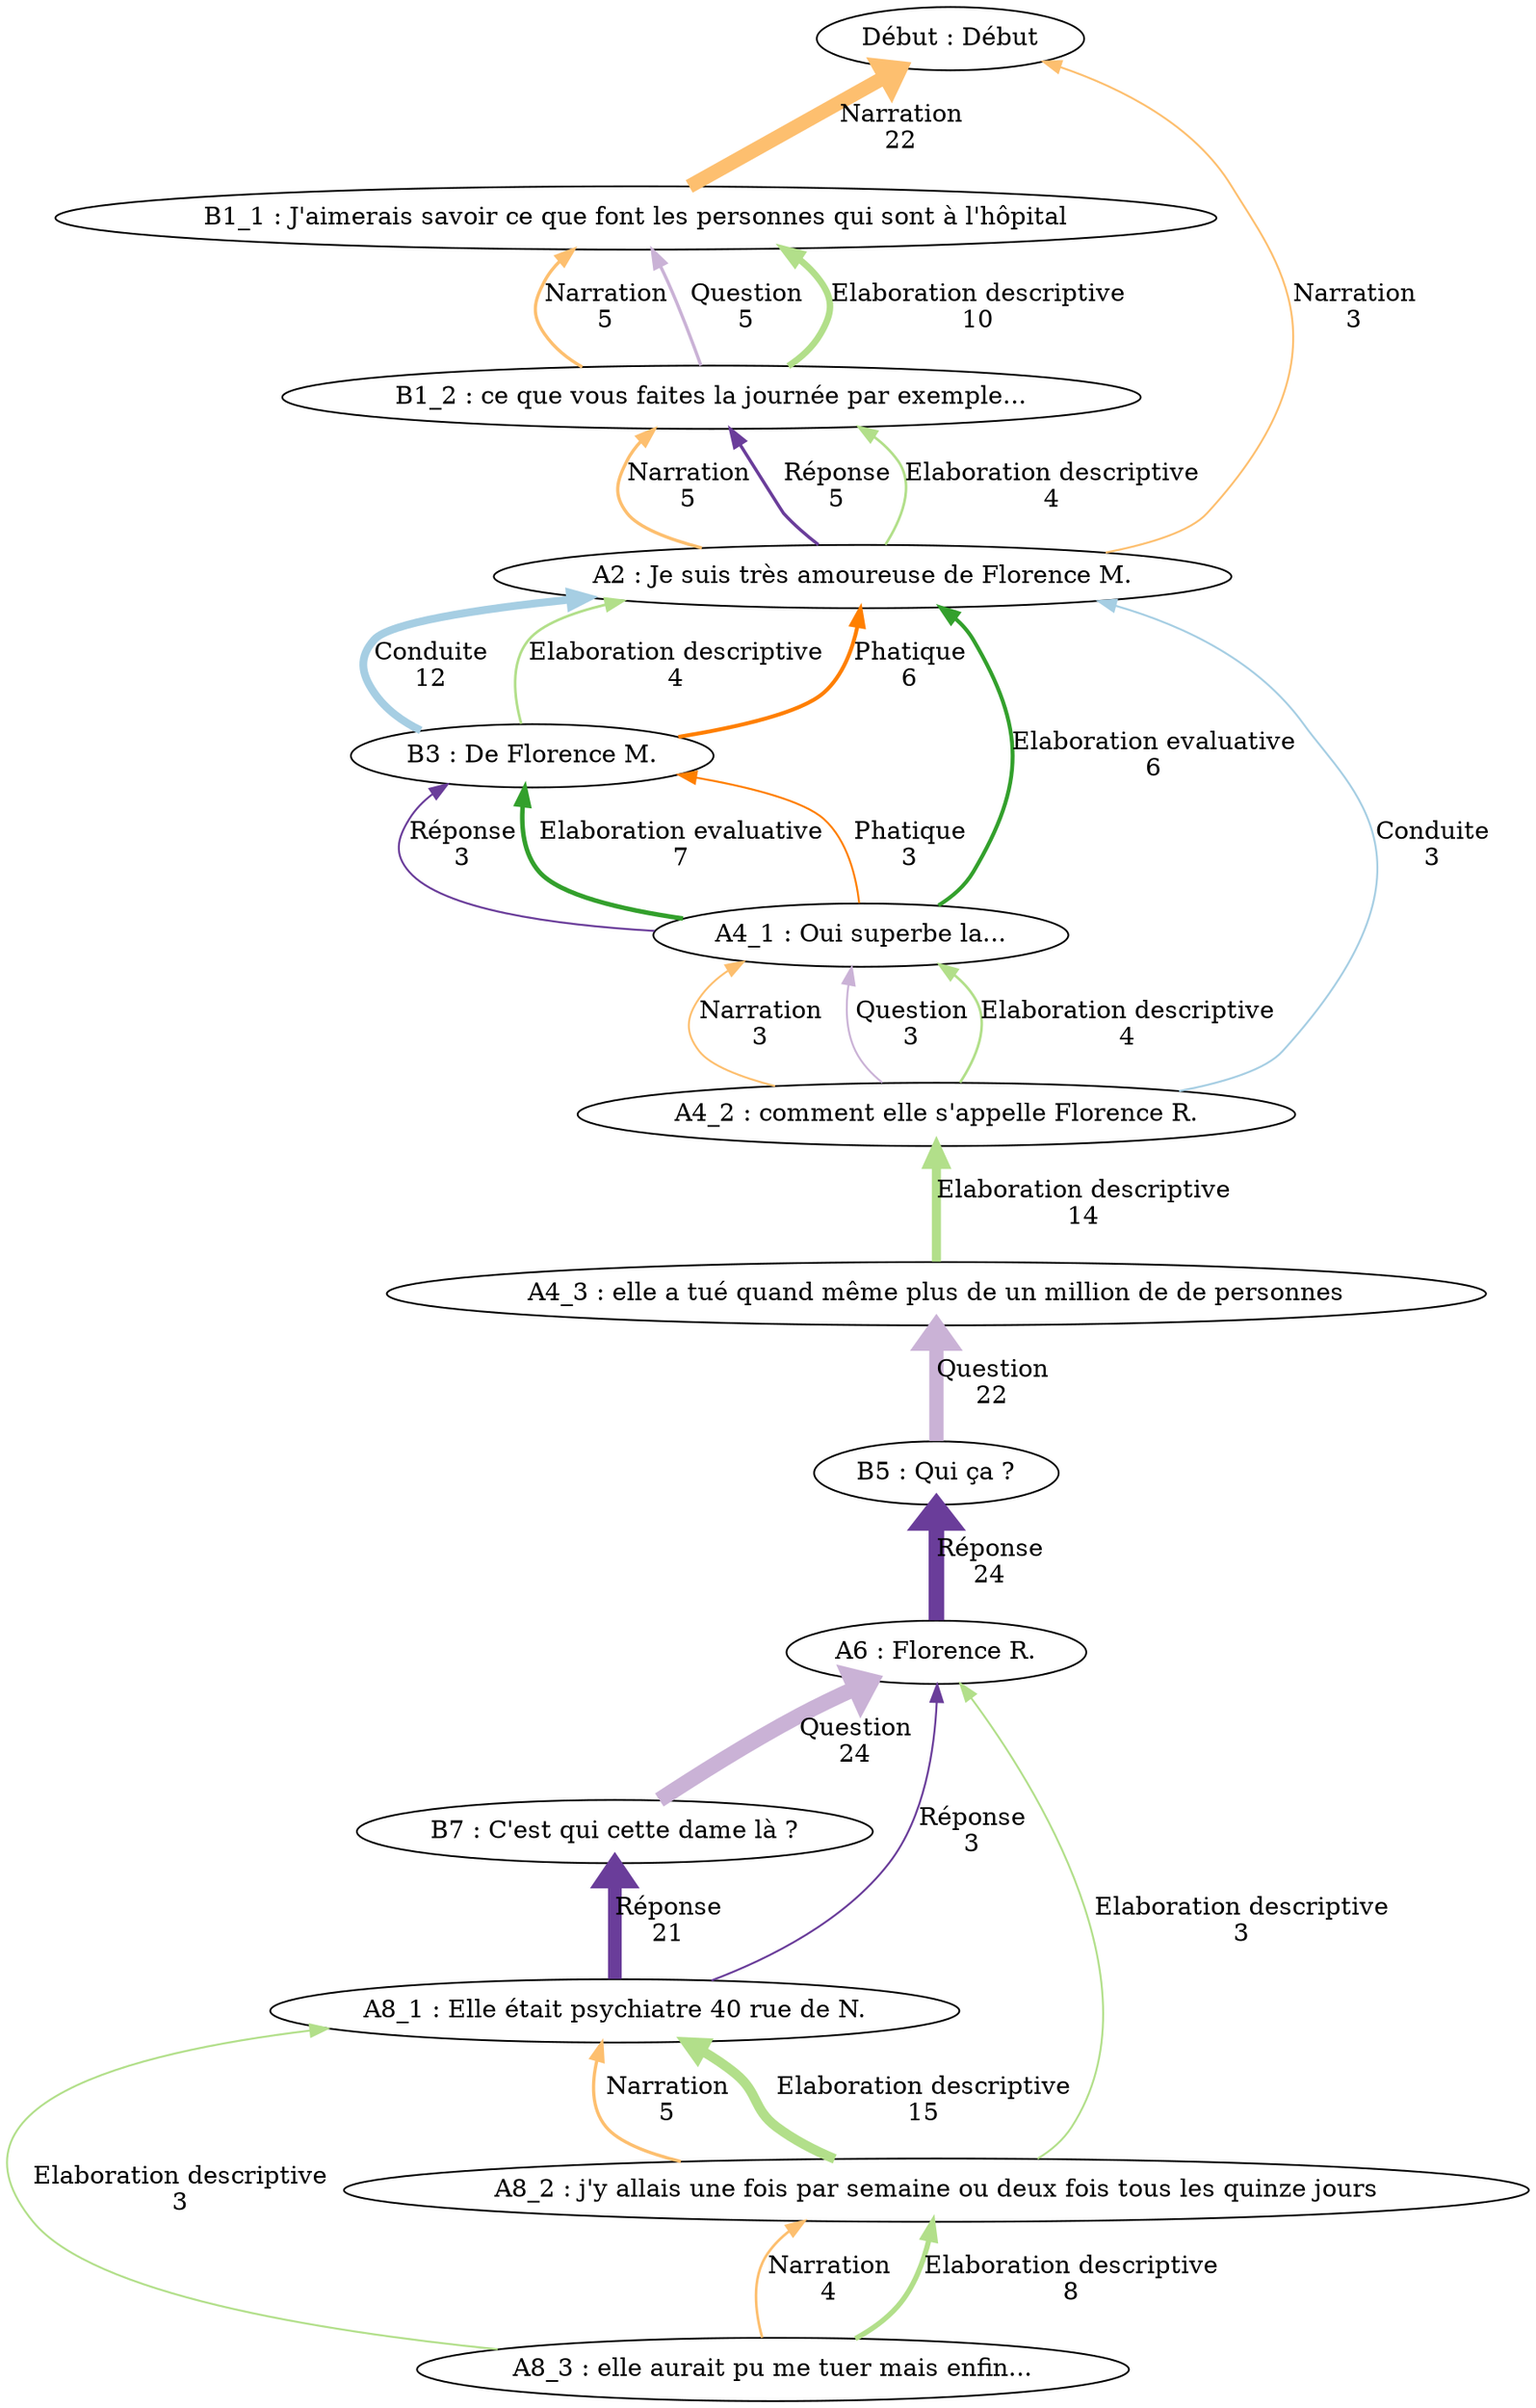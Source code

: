 digraph totalFlorence {
	"Début" [label="Début : Début"]
	B1_1 [label="B1_1 : J'aimerais savoir ce que font les personnes qui sont à l'hôpital"]
	B1_2 [label="B1_2 : ce que vous faites la journée par exemple..."]
	A2 [label="A2 : Je suis très amoureuse de Florence M."]
	B3 [label="B3 : De Florence M."]
	A4_1 [label="A4_1 : Oui superbe la..."]
	A4_2 [label="A4_2 : comment elle s'appelle Florence R."]
	A4_3 [label="A4_3 : elle a tué quand même plus de un million de de personnes"]
	B5 [label="B5 : Qui ça ?"]
	A6 [label="A6 : Florence R."]
	B7 [label="B7 : C'est qui cette dame là ?"]
	A8_1 [label="A8_1 : Elle était psychiatre 40 rue de N."]
	A8_2 [label="A8_2 : j'y allais une fois par semaine ou deux fois tous les quinze jours"]
	A8_3 [label="A8_3 : elle aurait pu me tuer mais enfin..."]
	A2 -> B3 [label="Conduite
12" color=1 colorscheme=paired11 dir=back penwidth=4.44444444444]
	A2 -> A4_2 [label="Conduite
3" color=1 colorscheme=paired11 dir=back penwidth=1.11111111111]
	B1_1 -> B1_2 [label="Elaboration descriptive
10" color=3 colorscheme=paired11 dir=back penwidth=3.7037037037]
	B1_2 -> A2 [label="Elaboration descriptive
4" color=3 colorscheme=paired11 dir=back penwidth=1.48148148148]
	A2 -> B3 [label="Elaboration descriptive
4" color=3 colorscheme=paired11 dir=back penwidth=1.48148148148]
	A4_1 -> A4_2 [label="Elaboration descriptive
4" color=3 colorscheme=paired11 dir=back penwidth=1.48148148148]
	A4_2 -> A4_3 [label="Elaboration descriptive
14" color=3 colorscheme=paired11 dir=back penwidth=5.18518518519]
	A6 -> A8_2 [label="Elaboration descriptive
3" color=3 colorscheme=paired11 dir=back penwidth=1.11111111111]
	A8_1 -> A8_2 [label="Elaboration descriptive
15" color=3 colorscheme=paired11 dir=back penwidth=5.55555555556]
	A8_1 -> A8_3 [label="Elaboration descriptive
3" color=3 colorscheme=paired11 dir=back penwidth=1.11111111111]
	A8_2 -> A8_3 [label="Elaboration descriptive
8" color=3 colorscheme=paired11 dir=back penwidth=2.96296296296]
	A2 -> A4_1 [label="Elaboration evaluative
6" color=4 colorscheme=paired11 dir=back penwidth=2.22222222222]
	B3 -> A4_1 [label="Elaboration evaluative
7" color=4 colorscheme=paired11 dir=back penwidth=2.59259259259]
	"Début" -> B1_1 [label="Narration
22" color=7 colorscheme=paired11 dir=back penwidth=8.14814814815]
	"Début" -> A2 [label="Narration
3" color=7 colorscheme=paired11 dir=back penwidth=1.11111111111]
	B1_1 -> B1_2 [label="Narration
5" color=7 colorscheme=paired11 dir=back penwidth=1.85185185185]
	B1_2 -> A2 [label="Narration
5" color=7 colorscheme=paired11 dir=back penwidth=1.85185185185]
	A4_1 -> A4_2 [label="Narration
3" color=7 colorscheme=paired11 dir=back penwidth=1.11111111111]
	A8_1 -> A8_2 [label="Narration
5" color=7 colorscheme=paired11 dir=back penwidth=1.85185185185]
	A8_2 -> A8_3 [label="Narration
4" color=7 colorscheme=paired11 dir=back penwidth=1.48148148148]
	A2 -> B3 [label="Phatique
6" color=8 colorscheme=paired11 dir=back penwidth=2.22222222222]
	B3 -> A4_1 [label="Phatique
3" color=8 colorscheme=paired11 dir=back penwidth=1.11111111111]
	B1_1 -> B1_2 [label="Question
5" color=9 colorscheme=paired11 dir=back penwidth=1.85185185185]
	A4_1 -> A4_2 [label="Question
3" color=9 colorscheme=paired11 dir=back penwidth=1.11111111111]
	A4_3 -> B5 [label="Question
22" color=9 colorscheme=paired11 dir=back penwidth=8.14814814815]
	A6 -> B7 [label="Question
24" color=9 colorscheme=paired11 dir=back penwidth=8.88888888889]
	B1_2 -> A2 [label="Réponse
5" color=10 colorscheme=paired11 dir=back penwidth=1.85185185185]
	B3 -> A4_1 [label="Réponse
3" color=10 colorscheme=paired11 dir=back penwidth=1.11111111111]
	B5 -> A6 [label="Réponse
24" color=10 colorscheme=paired11 dir=back penwidth=8.88888888889]
	A6 -> A8_1 [label="Réponse
3" color=10 colorscheme=paired11 dir=back penwidth=1.11111111111]
	B7 -> A8_1 [label="Réponse
21" color=10 colorscheme=paired11 dir=back penwidth=7.77777777778]
}
